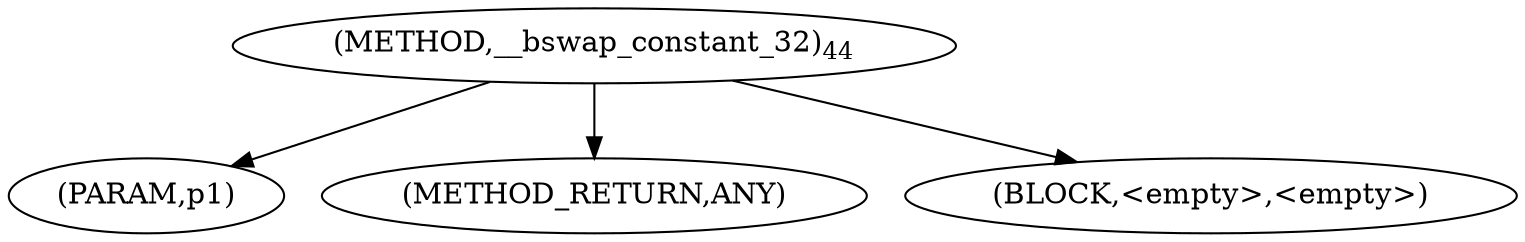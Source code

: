 digraph "__bswap_constant_32" {  
"100327" [label = <(METHOD,__bswap_constant_32)<SUB>44</SUB>> ]
"100328" [label = <(PARAM,p1)> ]
"100329" [label = <(METHOD_RETURN,ANY)> ]
"100330" [label = <(BLOCK,&lt;empty&gt;,&lt;empty&gt;)> ]
  "100327" -> "100329" 
  "100327" -> "100328" 
  "100327" -> "100330" 
}
